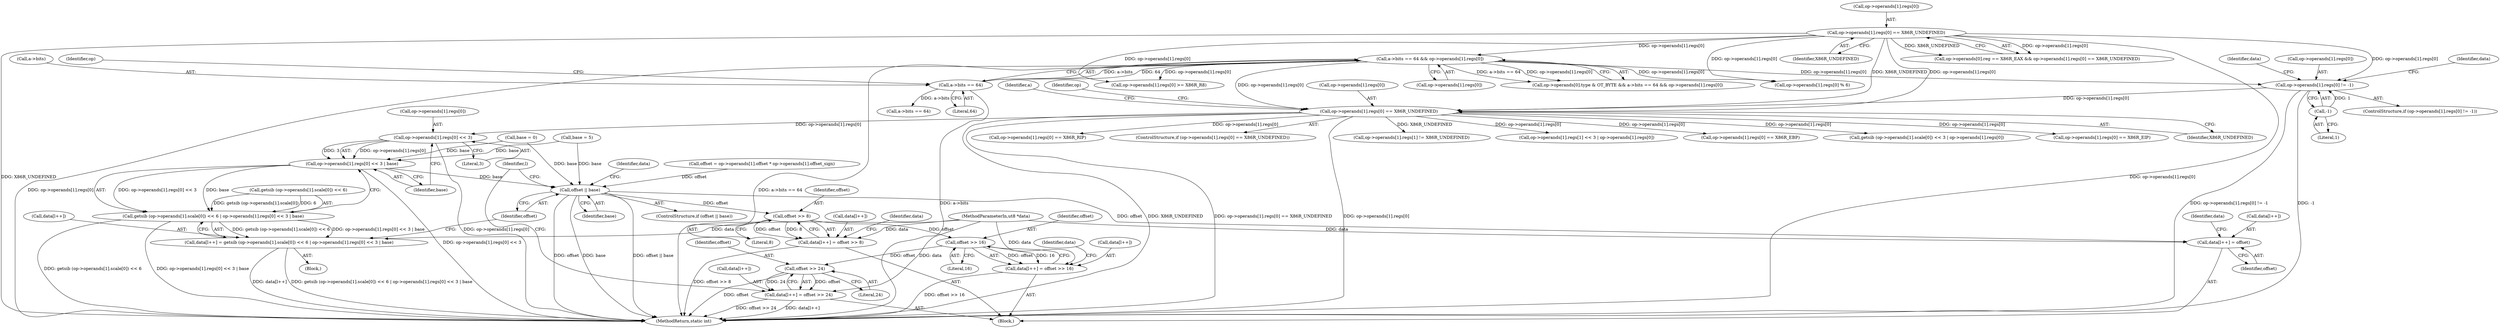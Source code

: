 digraph "0_radare2_f17bfd9f1da05f30f23a4dd05e9d2363e1406948@API" {
"1002699" [label="(Call,op->operands[1].regs[0] << 3)"];
"1002541" [label="(Call,op->operands[1].regs[0] == X86R_UNDEFINED)"];
"1002172" [label="(Call,a->bits == 64 && op->operands[1].regs[0])"];
"1002173" [label="(Call,a->bits == 64)"];
"1002040" [label="(Call,op->operands[1].regs[0] == X86R_UNDEFINED)"];
"1002388" [label="(Call,op->operands[1].regs[0] != -1)"];
"1002398" [label="(Call,-1)"];
"1002698" [label="(Call,op->operands[1].regs[0] << 3 | base)"];
"1002685" [label="(Call,getsib (op->operands[1].scale[0]) << 6 | op->operands[1].regs[0] << 3 | base)"];
"1002680" [label="(Call,data[l++] = getsib (op->operands[1].scale[0]) << 6 | op->operands[1].regs[0] << 3 | base)"];
"1002741" [label="(Call,offset || base)"];
"1002745" [label="(Call,data[l++] = offset)"];
"1002756" [label="(Call,offset >> 8)"];
"1002751" [label="(Call,data[l++] = offset >> 8)"];
"1002764" [label="(Call,offset >> 16)"];
"1002759" [label="(Call,data[l++] = offset >> 16)"];
"1002772" [label="(Call,offset >> 24)"];
"1002767" [label="(Call,data[l++] = offset >> 24)"];
"1002398" [label="(Call,-1)"];
"1002756" [label="(Call,offset >> 8)"];
"1002681" [label="(Call,data[l++])"];
"1002753" [label="(Identifier,data)"];
"1002172" [label="(Call,a->bits == 64 && op->operands[1].regs[0])"];
"1002743" [label="(Identifier,base)"];
"1002741" [label="(Call,offset || base)"];
"1002746" [label="(Call,data[l++])"];
"1002752" [label="(Call,data[l++])"];
"1002403" [label="(Identifier,data)"];
"1002709" [label="(Literal,3)"];
"1002699" [label="(Call,op->operands[1].regs[0] << 3)"];
"1002679" [label="(Block,)"];
"1000104" [label="(MethodParameterIn,ut8 *data)"];
"1002745" [label="(Call,data[l++] = offset)"];
"1002772" [label="(Call,offset >> 24)"];
"1002358" [label="(Call,a->bits == 64)"];
"1002718" [label="(Call,getsib (op->operands[1].scale[0]) << 3 | op->operands[1].regs[0])"];
"1002698" [label="(Call,op->operands[1].regs[0] << 3 | base)"];
"1002409" [label="(Identifier,data)"];
"1002050" [label="(Identifier,X86R_UNDEFINED)"];
"1000120" [label="(Call,base = 0)"];
"1002674" [label="(Call,base = 5)"];
"1002174" [label="(Call,a->bits)"];
"1002769" [label="(Identifier,data)"];
"1002979" [label="(Call,op->operands[1].regs[0] == X86R_EIP)"];
"1002776" [label="(Identifier,l)"];
"1002162" [label="(Call,op->operands[0].type & OT_BYTE && a->bits == 64 && op->operands[1].regs[0])"];
"1002757" [label="(Identifier,offset)"];
"1002177" [label="(Literal,64)"];
"1002556" [label="(Identifier,a)"];
"1002638" [label="(Identifier,op)"];
"1002388" [label="(Call,op->operands[1].regs[0] != -1)"];
"1002686" [label="(Call,getsib (op->operands[1].scale[0]) << 6)"];
"1002551" [label="(Identifier,X86R_UNDEFINED)"];
"1002710" [label="(Identifier,base)"];
"1002387" [label="(ControlStructure,if (op->operands[1].regs[0] != -1))"];
"1002744" [label="(Block,)"];
"1002747" [label="(Identifier,data)"];
"1002764" [label="(Call,offset >> 16)"];
"1003220" [label="(MethodReturn,static int)"];
"1002542" [label="(Call,op->operands[1].regs[0])"];
"1002040" [label="(Call,op->operands[1].regs[0] == X86R_UNDEFINED)"];
"1002030" [label="(Call,op->operands[0].reg == X86R_EAX && op->operands[1].regs[0] == X86R_UNDEFINED)"];
"1002399" [label="(Literal,1)"];
"1002041" [label="(Call,op->operands[1].regs[0])"];
"1002740" [label="(ControlStructure,if (offset || base))"];
"1002750" [label="(Identifier,offset)"];
"1002700" [label="(Call,op->operands[1].regs[0])"];
"1002886" [label="(Call,op->operands[1].regs[0] == X86R_RIP)"];
"1002751" [label="(Call,data[l++] = offset >> 8)"];
"1002774" [label="(Literal,24)"];
"1002012" [label="(Call,offset = op->operands[1].offset * op->operands[1].offset_sign)"];
"1002773" [label="(Identifier,offset)"];
"1002540" [label="(ControlStructure,if (op->operands[1].regs[0] == X86R_UNDEFINED))"];
"1002758" [label="(Literal,8)"];
"1002173" [label="(Call,a->bits == 64)"];
"1002761" [label="(Identifier,data)"];
"1002778" [label="(Call,op->operands[1].regs[1] != X86R_UNDEFINED)"];
"1002811" [label="(Call,op->operands[1].regs[1] << 3 | op->operands[1].regs[0])"];
"1002766" [label="(Literal,16)"];
"1002837" [label="(Call,op->operands[1].regs[0] == X86R_EBP)"];
"1002190" [label="(Call,op->operands[1].regs[0] >= X86R_R8)"];
"1002765" [label="(Identifier,offset)"];
"1002182" [label="(Identifier,op)"];
"1002290" [label="(Call,op->operands[1].regs[0] % 6)"];
"1002760" [label="(Call,data[l++])"];
"1002685" [label="(Call,getsib (op->operands[1].scale[0]) << 6 | op->operands[1].regs[0] << 3 | base)"];
"1002541" [label="(Call,op->operands[1].regs[0] == X86R_UNDEFINED)"];
"1002759" [label="(Call,data[l++] = offset >> 16)"];
"1002389" [label="(Call,op->operands[1].regs[0])"];
"1002680" [label="(Call,data[l++] = getsib (op->operands[1].scale[0]) << 6 | op->operands[1].regs[0] << 3 | base)"];
"1002742" [label="(Identifier,offset)"];
"1002768" [label="(Call,data[l++])"];
"1002767" [label="(Call,data[l++] = offset >> 24)"];
"1002178" [label="(Call,op->operands[1].regs[0])"];
"1002699" -> "1002698"  [label="AST: "];
"1002699" -> "1002709"  [label="CFG: "];
"1002700" -> "1002699"  [label="AST: "];
"1002709" -> "1002699"  [label="AST: "];
"1002710" -> "1002699"  [label="CFG: "];
"1002699" -> "1003220"  [label="DDG: op->operands[1].regs[0]"];
"1002699" -> "1002698"  [label="DDG: op->operands[1].regs[0]"];
"1002699" -> "1002698"  [label="DDG: 3"];
"1002541" -> "1002699"  [label="DDG: op->operands[1].regs[0]"];
"1002541" -> "1002540"  [label="AST: "];
"1002541" -> "1002551"  [label="CFG: "];
"1002542" -> "1002541"  [label="AST: "];
"1002551" -> "1002541"  [label="AST: "];
"1002556" -> "1002541"  [label="CFG: "];
"1002638" -> "1002541"  [label="CFG: "];
"1002541" -> "1003220"  [label="DDG: op->operands[1].regs[0] == X86R_UNDEFINED"];
"1002541" -> "1003220"  [label="DDG: op->operands[1].regs[0]"];
"1002541" -> "1003220"  [label="DDG: X86R_UNDEFINED"];
"1002172" -> "1002541"  [label="DDG: op->operands[1].regs[0]"];
"1002040" -> "1002541"  [label="DDG: op->operands[1].regs[0]"];
"1002040" -> "1002541"  [label="DDG: X86R_UNDEFINED"];
"1002388" -> "1002541"  [label="DDG: op->operands[1].regs[0]"];
"1002541" -> "1002718"  [label="DDG: op->operands[1].regs[0]"];
"1002541" -> "1002778"  [label="DDG: X86R_UNDEFINED"];
"1002541" -> "1002811"  [label="DDG: op->operands[1].regs[0]"];
"1002541" -> "1002837"  [label="DDG: op->operands[1].regs[0]"];
"1002541" -> "1002886"  [label="DDG: op->operands[1].regs[0]"];
"1002541" -> "1002979"  [label="DDG: op->operands[1].regs[0]"];
"1002172" -> "1002162"  [label="AST: "];
"1002172" -> "1002173"  [label="CFG: "];
"1002172" -> "1002178"  [label="CFG: "];
"1002173" -> "1002172"  [label="AST: "];
"1002178" -> "1002172"  [label="AST: "];
"1002162" -> "1002172"  [label="CFG: "];
"1002172" -> "1003220"  [label="DDG: op->operands[1].regs[0]"];
"1002172" -> "1003220"  [label="DDG: a->bits == 64"];
"1002172" -> "1002162"  [label="DDG: a->bits == 64"];
"1002172" -> "1002162"  [label="DDG: op->operands[1].regs[0]"];
"1002173" -> "1002172"  [label="DDG: a->bits"];
"1002173" -> "1002172"  [label="DDG: 64"];
"1002040" -> "1002172"  [label="DDG: op->operands[1].regs[0]"];
"1002172" -> "1002190"  [label="DDG: op->operands[1].regs[0]"];
"1002172" -> "1002290"  [label="DDG: op->operands[1].regs[0]"];
"1002172" -> "1002388"  [label="DDG: op->operands[1].regs[0]"];
"1002173" -> "1002177"  [label="CFG: "];
"1002174" -> "1002173"  [label="AST: "];
"1002177" -> "1002173"  [label="AST: "];
"1002182" -> "1002173"  [label="CFG: "];
"1002173" -> "1003220"  [label="DDG: a->bits"];
"1002173" -> "1002358"  [label="DDG: a->bits"];
"1002040" -> "1002030"  [label="AST: "];
"1002040" -> "1002050"  [label="CFG: "];
"1002041" -> "1002040"  [label="AST: "];
"1002050" -> "1002040"  [label="AST: "];
"1002030" -> "1002040"  [label="CFG: "];
"1002040" -> "1003220"  [label="DDG: op->operands[1].regs[0]"];
"1002040" -> "1003220"  [label="DDG: X86R_UNDEFINED"];
"1002040" -> "1002030"  [label="DDG: op->operands[1].regs[0]"];
"1002040" -> "1002030"  [label="DDG: X86R_UNDEFINED"];
"1002040" -> "1002190"  [label="DDG: op->operands[1].regs[0]"];
"1002040" -> "1002290"  [label="DDG: op->operands[1].regs[0]"];
"1002040" -> "1002388"  [label="DDG: op->operands[1].regs[0]"];
"1002388" -> "1002387"  [label="AST: "];
"1002388" -> "1002398"  [label="CFG: "];
"1002389" -> "1002388"  [label="AST: "];
"1002398" -> "1002388"  [label="AST: "];
"1002403" -> "1002388"  [label="CFG: "];
"1002409" -> "1002388"  [label="CFG: "];
"1002388" -> "1003220"  [label="DDG: op->operands[1].regs[0] != -1"];
"1002388" -> "1003220"  [label="DDG: -1"];
"1002398" -> "1002388"  [label="DDG: 1"];
"1002398" -> "1002399"  [label="CFG: "];
"1002399" -> "1002398"  [label="AST: "];
"1002698" -> "1002685"  [label="AST: "];
"1002698" -> "1002710"  [label="CFG: "];
"1002710" -> "1002698"  [label="AST: "];
"1002685" -> "1002698"  [label="CFG: "];
"1002698" -> "1003220"  [label="DDG: op->operands[1].regs[0] << 3"];
"1002698" -> "1002685"  [label="DDG: op->operands[1].regs[0] << 3"];
"1002698" -> "1002685"  [label="DDG: base"];
"1000120" -> "1002698"  [label="DDG: base"];
"1002674" -> "1002698"  [label="DDG: base"];
"1002698" -> "1002741"  [label="DDG: base"];
"1002685" -> "1002680"  [label="AST: "];
"1002686" -> "1002685"  [label="AST: "];
"1002680" -> "1002685"  [label="CFG: "];
"1002685" -> "1003220"  [label="DDG: getsib (op->operands[1].scale[0]) << 6"];
"1002685" -> "1003220"  [label="DDG: op->operands[1].regs[0] << 3 | base"];
"1002685" -> "1002680"  [label="DDG: getsib (op->operands[1].scale[0]) << 6"];
"1002685" -> "1002680"  [label="DDG: op->operands[1].regs[0] << 3 | base"];
"1002686" -> "1002685"  [label="DDG: getsib (op->operands[1].scale[0])"];
"1002686" -> "1002685"  [label="DDG: 6"];
"1002680" -> "1002679"  [label="AST: "];
"1002681" -> "1002680"  [label="AST: "];
"1002742" -> "1002680"  [label="CFG: "];
"1002680" -> "1003220"  [label="DDG: getsib (op->operands[1].scale[0]) << 6 | op->operands[1].regs[0] << 3 | base"];
"1002680" -> "1003220"  [label="DDG: data[l++]"];
"1000104" -> "1002680"  [label="DDG: data"];
"1002741" -> "1002740"  [label="AST: "];
"1002741" -> "1002742"  [label="CFG: "];
"1002741" -> "1002743"  [label="CFG: "];
"1002742" -> "1002741"  [label="AST: "];
"1002743" -> "1002741"  [label="AST: "];
"1002747" -> "1002741"  [label="CFG: "];
"1002776" -> "1002741"  [label="CFG: "];
"1002741" -> "1003220"  [label="DDG: offset"];
"1002741" -> "1003220"  [label="DDG: base"];
"1002741" -> "1003220"  [label="DDG: offset || base"];
"1002012" -> "1002741"  [label="DDG: offset"];
"1000120" -> "1002741"  [label="DDG: base"];
"1002674" -> "1002741"  [label="DDG: base"];
"1002741" -> "1002745"  [label="DDG: offset"];
"1002741" -> "1002756"  [label="DDG: offset"];
"1002745" -> "1002744"  [label="AST: "];
"1002745" -> "1002750"  [label="CFG: "];
"1002746" -> "1002745"  [label="AST: "];
"1002750" -> "1002745"  [label="AST: "];
"1002753" -> "1002745"  [label="CFG: "];
"1000104" -> "1002745"  [label="DDG: data"];
"1002756" -> "1002751"  [label="AST: "];
"1002756" -> "1002758"  [label="CFG: "];
"1002757" -> "1002756"  [label="AST: "];
"1002758" -> "1002756"  [label="AST: "];
"1002751" -> "1002756"  [label="CFG: "];
"1002756" -> "1002751"  [label="DDG: offset"];
"1002756" -> "1002751"  [label="DDG: 8"];
"1002756" -> "1002764"  [label="DDG: offset"];
"1002751" -> "1002744"  [label="AST: "];
"1002752" -> "1002751"  [label="AST: "];
"1002761" -> "1002751"  [label="CFG: "];
"1002751" -> "1003220"  [label="DDG: offset >> 8"];
"1000104" -> "1002751"  [label="DDG: data"];
"1002764" -> "1002759"  [label="AST: "];
"1002764" -> "1002766"  [label="CFG: "];
"1002765" -> "1002764"  [label="AST: "];
"1002766" -> "1002764"  [label="AST: "];
"1002759" -> "1002764"  [label="CFG: "];
"1002764" -> "1002759"  [label="DDG: offset"];
"1002764" -> "1002759"  [label="DDG: 16"];
"1002764" -> "1002772"  [label="DDG: offset"];
"1002759" -> "1002744"  [label="AST: "];
"1002760" -> "1002759"  [label="AST: "];
"1002769" -> "1002759"  [label="CFG: "];
"1002759" -> "1003220"  [label="DDG: offset >> 16"];
"1000104" -> "1002759"  [label="DDG: data"];
"1002772" -> "1002767"  [label="AST: "];
"1002772" -> "1002774"  [label="CFG: "];
"1002773" -> "1002772"  [label="AST: "];
"1002774" -> "1002772"  [label="AST: "];
"1002767" -> "1002772"  [label="CFG: "];
"1002772" -> "1003220"  [label="DDG: offset"];
"1002772" -> "1002767"  [label="DDG: offset"];
"1002772" -> "1002767"  [label="DDG: 24"];
"1002767" -> "1002744"  [label="AST: "];
"1002768" -> "1002767"  [label="AST: "];
"1002776" -> "1002767"  [label="CFG: "];
"1002767" -> "1003220"  [label="DDG: data[l++]"];
"1002767" -> "1003220"  [label="DDG: offset >> 24"];
"1000104" -> "1002767"  [label="DDG: data"];
}
